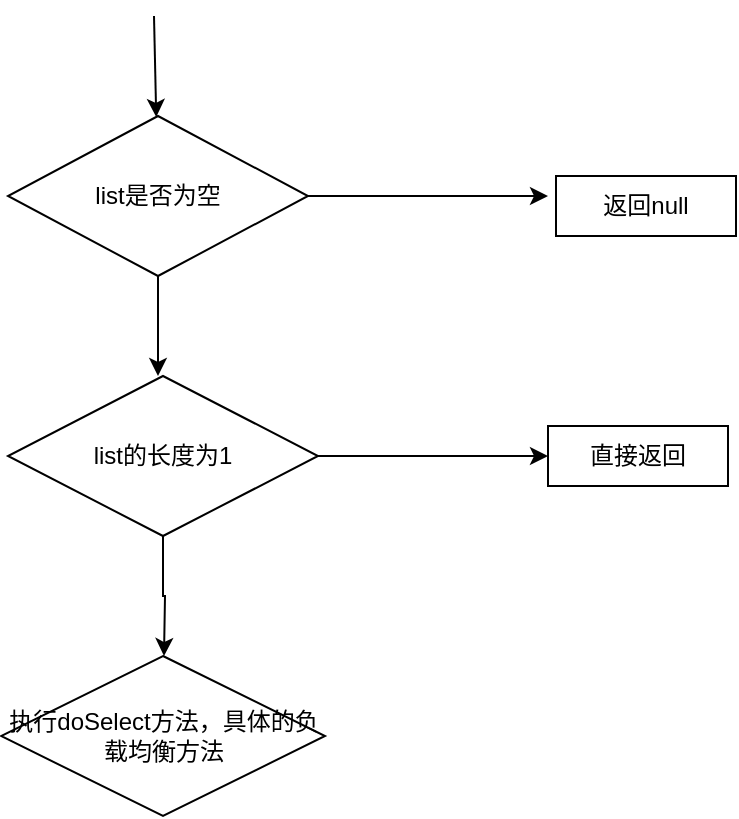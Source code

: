 <mxfile version="14.6.11" type="github">
  <diagram id="8TKOvcTrNhX9M16MKKQR" name="Page-1">
    <mxGraphModel dx="868" dy="450" grid="1" gridSize="10" guides="1" tooltips="1" connect="1" arrows="1" fold="1" page="1" pageScale="1" pageWidth="827" pageHeight="1169" math="0" shadow="0">
      <root>
        <mxCell id="0" />
        <mxCell id="1" parent="0" />
        <mxCell id="kEvLPKEMS0HpsM0WvJd5-1" value="" style="endArrow=classic;html=1;" edge="1" parent="1" target="kEvLPKEMS0HpsM0WvJd5-2">
          <mxGeometry width="50" height="50" relative="1" as="geometry">
            <mxPoint x="123" y="40" as="sourcePoint" />
            <mxPoint x="130" y="80" as="targetPoint" />
          </mxGeometry>
        </mxCell>
        <mxCell id="kEvLPKEMS0HpsM0WvJd5-4" style="edgeStyle=orthogonalEdgeStyle;rounded=0;orthogonalLoop=1;jettySize=auto;html=1;exitX=0.5;exitY=1;exitDx=0;exitDy=0;" edge="1" parent="1" source="kEvLPKEMS0HpsM0WvJd5-2">
          <mxGeometry relative="1" as="geometry">
            <mxPoint x="125" y="220" as="targetPoint" />
          </mxGeometry>
        </mxCell>
        <mxCell id="kEvLPKEMS0HpsM0WvJd5-10" style="edgeStyle=orthogonalEdgeStyle;rounded=0;orthogonalLoop=1;jettySize=auto;html=1;exitX=1;exitY=0.5;exitDx=0;exitDy=0;" edge="1" parent="1" source="kEvLPKEMS0HpsM0WvJd5-2">
          <mxGeometry relative="1" as="geometry">
            <mxPoint x="320" y="130" as="targetPoint" />
          </mxGeometry>
        </mxCell>
        <mxCell id="kEvLPKEMS0HpsM0WvJd5-2" value="list是否为空" style="rhombus;whiteSpace=wrap;html=1;" vertex="1" parent="1">
          <mxGeometry x="50" y="90" width="150" height="80" as="geometry" />
        </mxCell>
        <mxCell id="kEvLPKEMS0HpsM0WvJd5-9" style="edgeStyle=orthogonalEdgeStyle;rounded=0;orthogonalLoop=1;jettySize=auto;html=1;exitX=1;exitY=0.5;exitDx=0;exitDy=0;entryX=0;entryY=0.5;entryDx=0;entryDy=0;" edge="1" parent="1" source="kEvLPKEMS0HpsM0WvJd5-5" target="kEvLPKEMS0HpsM0WvJd5-7">
          <mxGeometry relative="1" as="geometry" />
        </mxCell>
        <mxCell id="kEvLPKEMS0HpsM0WvJd5-11" style="edgeStyle=orthogonalEdgeStyle;rounded=0;orthogonalLoop=1;jettySize=auto;html=1;exitX=0.5;exitY=1;exitDx=0;exitDy=0;" edge="1" parent="1" source="kEvLPKEMS0HpsM0WvJd5-5">
          <mxGeometry relative="1" as="geometry">
            <mxPoint x="128" y="360" as="targetPoint" />
          </mxGeometry>
        </mxCell>
        <mxCell id="kEvLPKEMS0HpsM0WvJd5-5" value="list的长度为1" style="rhombus;whiteSpace=wrap;html=1;" vertex="1" parent="1">
          <mxGeometry x="50" y="220" width="155" height="80" as="geometry" />
        </mxCell>
        <mxCell id="kEvLPKEMS0HpsM0WvJd5-6" value="返回null" style="rounded=0;whiteSpace=wrap;html=1;" vertex="1" parent="1">
          <mxGeometry x="324" y="120" width="90" height="30" as="geometry" />
        </mxCell>
        <mxCell id="kEvLPKEMS0HpsM0WvJd5-7" value="直接返回" style="rounded=0;whiteSpace=wrap;html=1;" vertex="1" parent="1">
          <mxGeometry x="320" y="245" width="90" height="30" as="geometry" />
        </mxCell>
        <mxCell id="kEvLPKEMS0HpsM0WvJd5-12" value="执行doSelect方法，具体的负载均衡方法" style="rhombus;whiteSpace=wrap;html=1;" vertex="1" parent="1">
          <mxGeometry x="46.5" y="360" width="162" height="80" as="geometry" />
        </mxCell>
      </root>
    </mxGraphModel>
  </diagram>
</mxfile>
